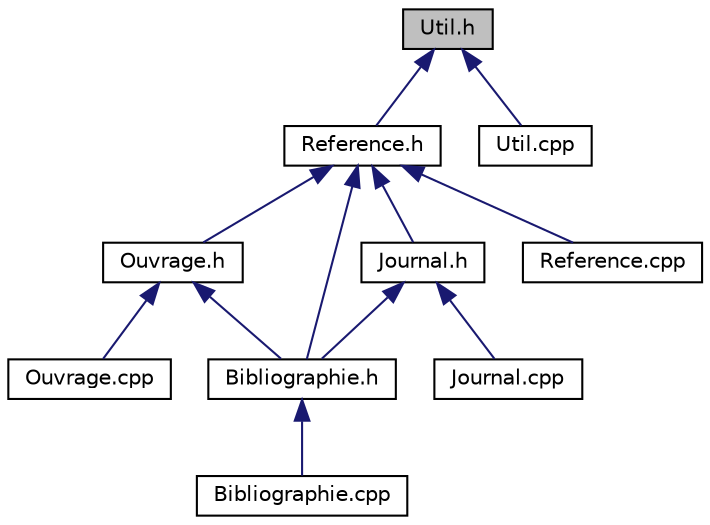 digraph "Util.h"
{
  edge [fontname="Helvetica",fontsize="10",labelfontname="Helvetica",labelfontsize="10"];
  node [fontname="Helvetica",fontsize="10",shape=record];
  Node2 [label="Util.h",height=0.2,width=0.4,color="black", fillcolor="grey75", style="filled", fontcolor="black"];
  Node2 -> Node3 [dir="back",color="midnightblue",fontsize="10",style="solid",fontname="Helvetica"];
  Node3 [label="Reference.h",height=0.2,width=0.4,color="black", fillcolor="white", style="filled",URL="$Reference_8h.html",tooltip="Classe de base abstraite Reference. "];
  Node3 -> Node4 [dir="back",color="midnightblue",fontsize="10",style="solid",fontname="Helvetica"];
  Node4 [label="Bibliographie.h",height=0.2,width=0.4,color="black", fillcolor="white", style="filled",URL="$Bibliographie_8h.html",tooltip="Classe pour gérer les références Bibliographie. "];
  Node4 -> Node5 [dir="back",color="midnightblue",fontsize="10",style="solid",fontname="Helvetica"];
  Node5 [label="Bibliographie.cpp",height=0.2,width=0.4,color="black", fillcolor="white", style="filled",URL="$Bibliographie_8cpp.html",tooltip="Implémentation de la classe Bibliographie pour gérer les références. "];
  Node3 -> Node6 [dir="back",color="midnightblue",fontsize="10",style="solid",fontname="Helvetica"];
  Node6 [label="Ouvrage.h",height=0.2,width=0.4,color="black", fillcolor="white", style="filled",URL="$Ouvrage_8h.html",tooltip="Classe Ouvrage dérivée de Reference. "];
  Node6 -> Node4 [dir="back",color="midnightblue",fontsize="10",style="solid",fontname="Helvetica"];
  Node6 -> Node7 [dir="back",color="midnightblue",fontsize="10",style="solid",fontname="Helvetica"];
  Node7 [label="Ouvrage.cpp",height=0.2,width=0.4,color="black", fillcolor="white", style="filled",URL="$Ouvrage_8cpp.html",tooltip="Implémentation de la classe Ouvrage dérivée de Reference. "];
  Node3 -> Node8 [dir="back",color="midnightblue",fontsize="10",style="solid",fontname="Helvetica"];
  Node8 [label="Journal.h",height=0.2,width=0.4,color="black", fillcolor="white", style="filled",URL="$Journal_8h.html",tooltip="Classe Journal dérivée de Reference. "];
  Node8 -> Node4 [dir="back",color="midnightblue",fontsize="10",style="solid",fontname="Helvetica"];
  Node8 -> Node9 [dir="back",color="midnightblue",fontsize="10",style="solid",fontname="Helvetica"];
  Node9 [label="Journal.cpp",height=0.2,width=0.4,color="black", fillcolor="white", style="filled",URL="$Journal_8cpp.html",tooltip="Implémentation de la classe Journal dérivée de Reference. "];
  Node3 -> Node10 [dir="back",color="midnightblue",fontsize="10",style="solid",fontname="Helvetica"];
  Node10 [label="Reference.cpp",height=0.2,width=0.4,color="black", fillcolor="white", style="filled",URL="$Reference_8cpp.html",tooltip="Implémentation de la classe de base abstraite Reference. "];
  Node2 -> Node11 [dir="back",color="midnightblue",fontsize="10",style="solid",fontname="Helvetica"];
  Node11 [label="Util.cpp",height=0.2,width=0.4,color="black", fillcolor="white", style="filled",URL="$Util_8cpp.html",tooltip="Fonctions du namespace util. "];
}
